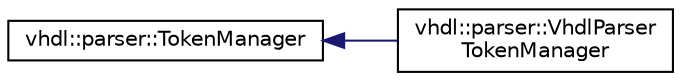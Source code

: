 digraph "Graphical Class Hierarchy"
{
 // INTERACTIVE_SVG=YES
  edge [fontname="Helvetica",fontsize="10",labelfontname="Helvetica",labelfontsize="10"];
  node [fontname="Helvetica",fontsize="10",shape=record];
  rankdir="LR";
  Node0 [label="vhdl::parser::TokenManager",height=0.2,width=0.4,color="black", fillcolor="white", style="filled",URL="$d3/d2c/classvhdl_1_1parser_1_1_token_manager.html",tooltip="An implementation for this interface is generated by JavaCCParser. "];
  Node0 -> Node1 [dir="back",color="midnightblue",fontsize="10",style="solid",fontname="Helvetica"];
  Node1 [label="vhdl::parser::VhdlParser\lTokenManager",height=0.2,width=0.4,color="black", fillcolor="white", style="filled",URL="$d4/d48/classvhdl_1_1parser_1_1_vhdl_parser_token_manager.html",tooltip="Token Manager. "];
}
